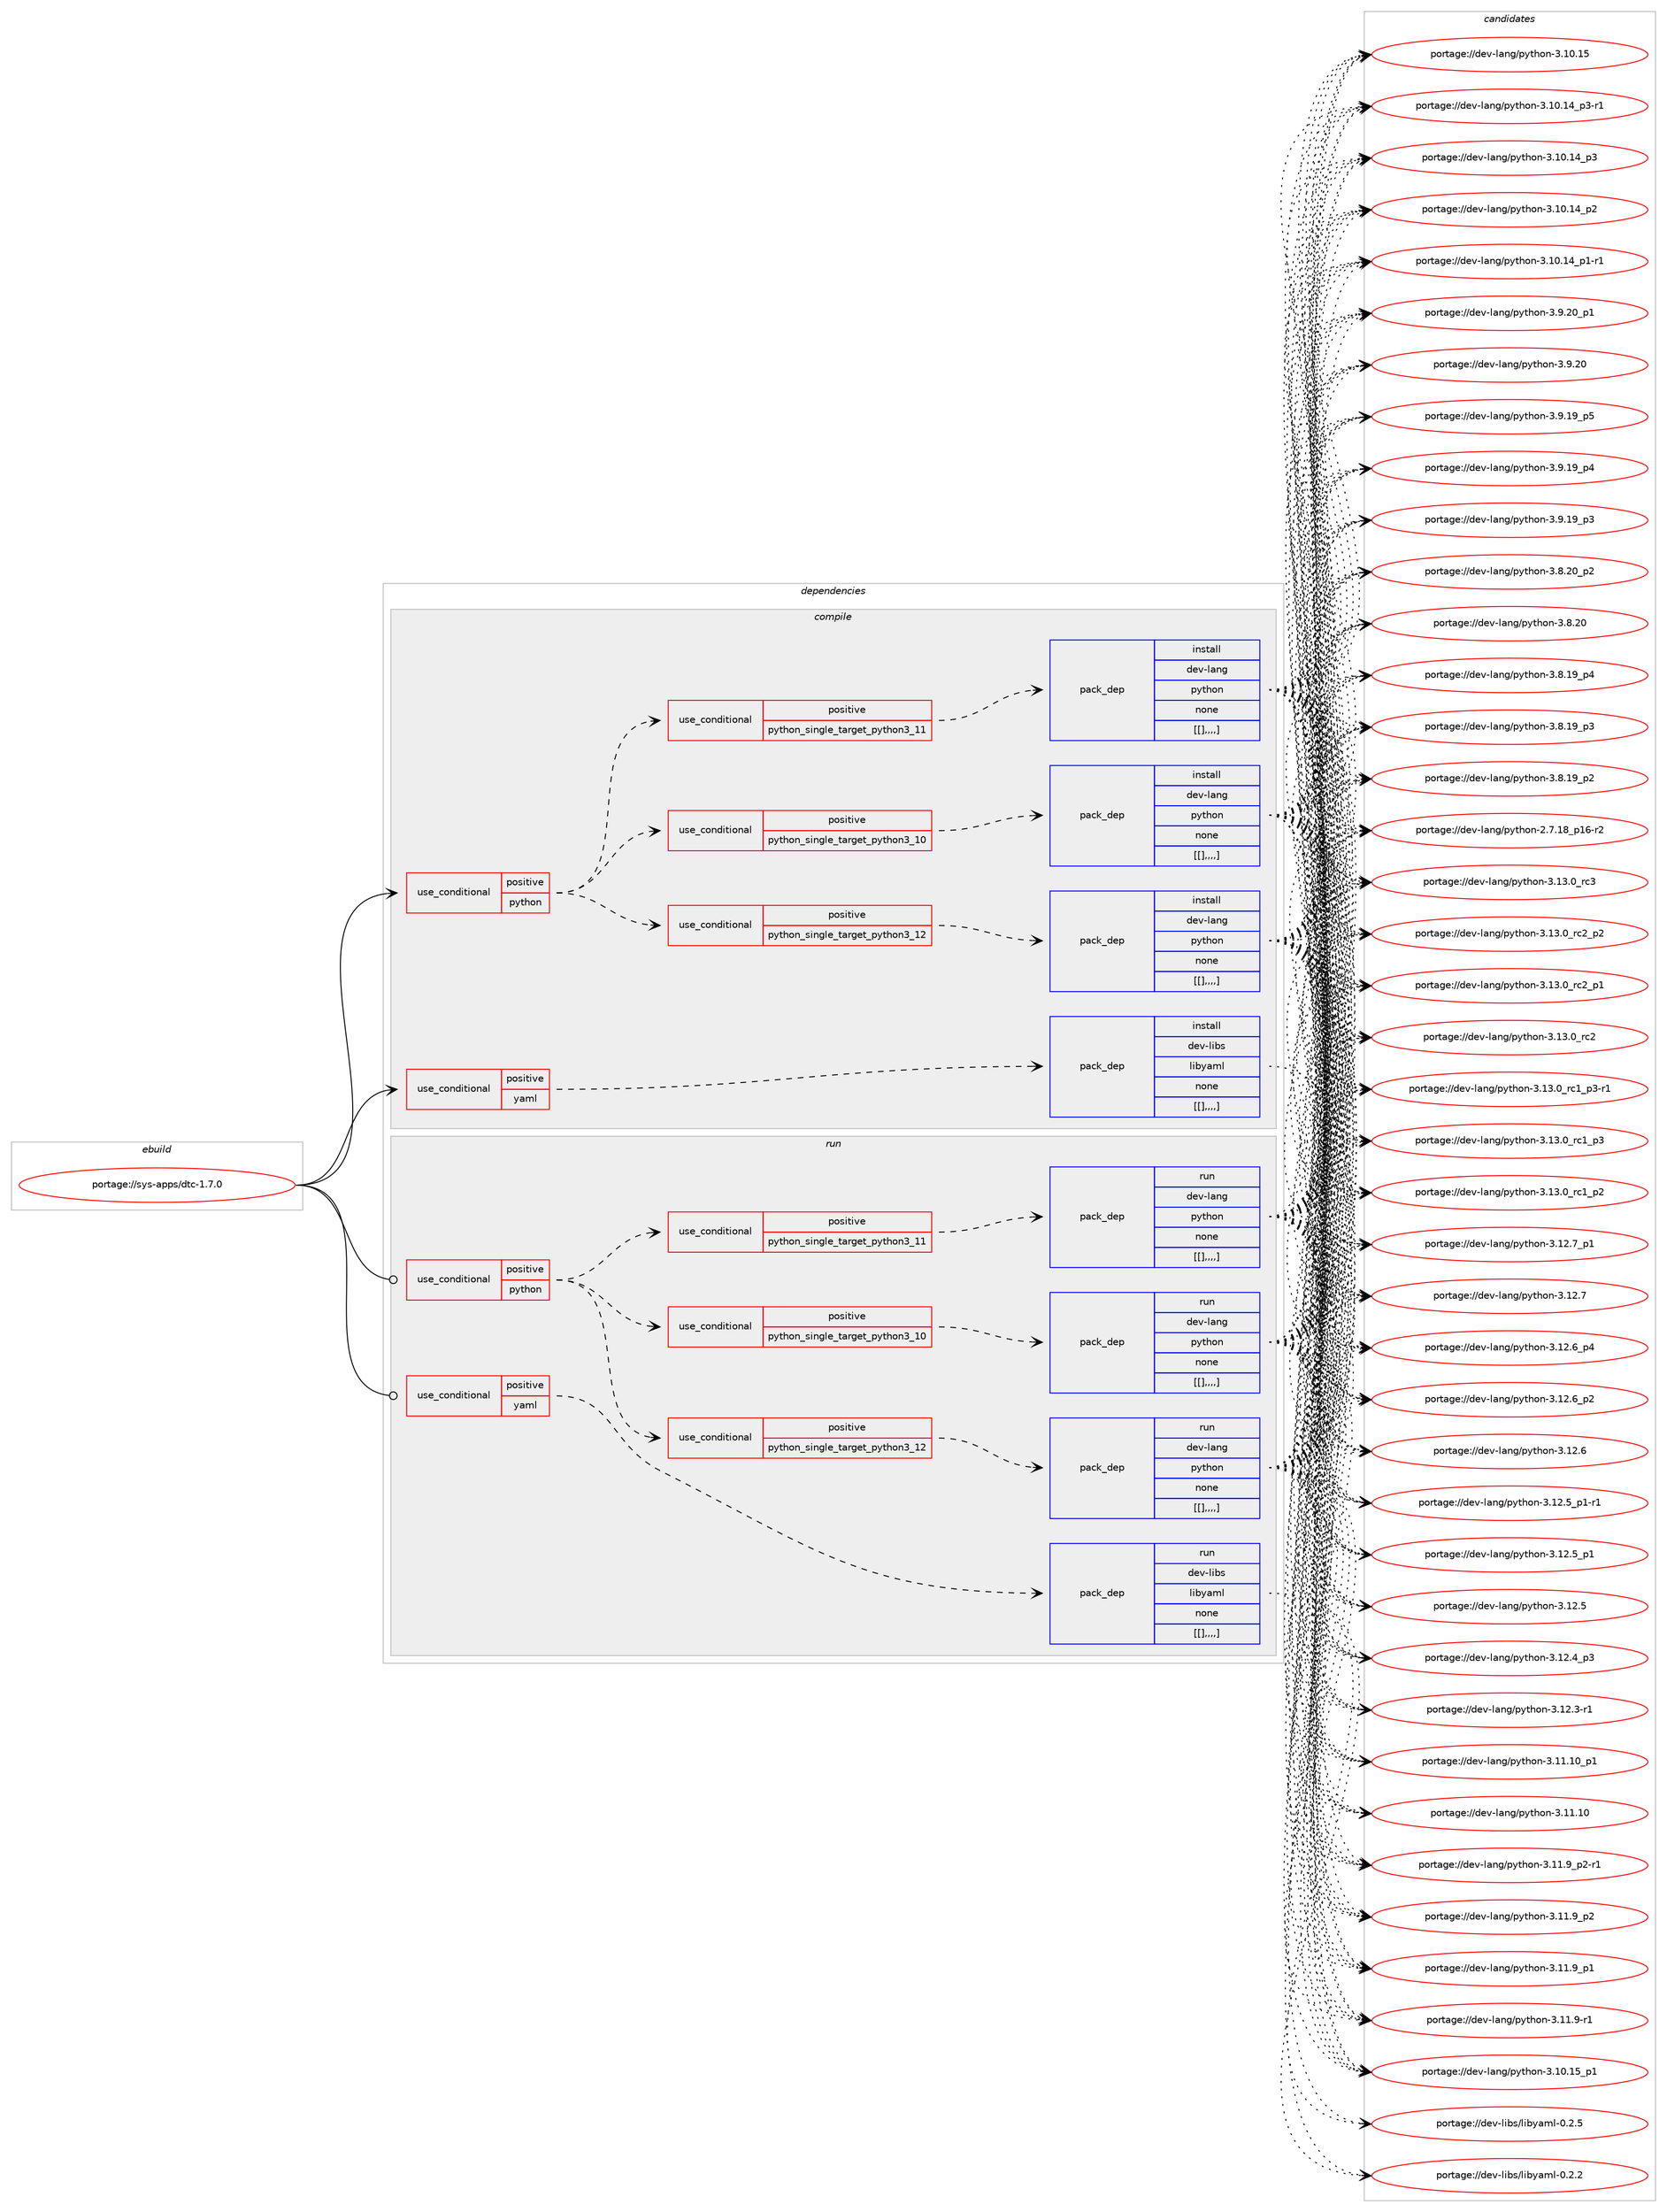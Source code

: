 digraph prolog {

# *************
# Graph options
# *************

newrank=true;
concentrate=true;
compound=true;
graph [rankdir=LR,fontname=Helvetica,fontsize=10,ranksep=1.5];#, ranksep=2.5, nodesep=0.2];
edge  [arrowhead=vee];
node  [fontname=Helvetica,fontsize=10];

# **********
# The ebuild
# **********

subgraph cluster_leftcol {
color=gray;
label=<<i>ebuild</i>>;
id [label="portage://sys-apps/dtc-1.7.0", color=red, width=4, href="../sys-apps/dtc-1.7.0.svg"];
}

# ****************
# The dependencies
# ****************

subgraph cluster_midcol {
color=gray;
label=<<i>dependencies</i>>;
subgraph cluster_compile {
fillcolor="#eeeeee";
style=filled;
label=<<i>compile</i>>;
subgraph cond2234 {
dependency6496 [label=<<TABLE BORDER="0" CELLBORDER="1" CELLSPACING="0" CELLPADDING="4"><TR><TD ROWSPAN="3" CELLPADDING="10">use_conditional</TD></TR><TR><TD>positive</TD></TR><TR><TD>python</TD></TR></TABLE>>, shape=none, color=red];
subgraph cond2235 {
dependency6497 [label=<<TABLE BORDER="0" CELLBORDER="1" CELLSPACING="0" CELLPADDING="4"><TR><TD ROWSPAN="3" CELLPADDING="10">use_conditional</TD></TR><TR><TD>positive</TD></TR><TR><TD>python_single_target_python3_10</TD></TR></TABLE>>, shape=none, color=red];
subgraph pack4246 {
dependency6498 [label=<<TABLE BORDER="0" CELLBORDER="1" CELLSPACING="0" CELLPADDING="4" WIDTH="220"><TR><TD ROWSPAN="6" CELLPADDING="30">pack_dep</TD></TR><TR><TD WIDTH="110">install</TD></TR><TR><TD>dev-lang</TD></TR><TR><TD>python</TD></TR><TR><TD>none</TD></TR><TR><TD>[[],,,,]</TD></TR></TABLE>>, shape=none, color=blue];
}
dependency6497:e -> dependency6498:w [weight=20,style="dashed",arrowhead="vee"];
}
dependency6496:e -> dependency6497:w [weight=20,style="dashed",arrowhead="vee"];
subgraph cond2236 {
dependency6499 [label=<<TABLE BORDER="0" CELLBORDER="1" CELLSPACING="0" CELLPADDING="4"><TR><TD ROWSPAN="3" CELLPADDING="10">use_conditional</TD></TR><TR><TD>positive</TD></TR><TR><TD>python_single_target_python3_11</TD></TR></TABLE>>, shape=none, color=red];
subgraph pack4247 {
dependency6500 [label=<<TABLE BORDER="0" CELLBORDER="1" CELLSPACING="0" CELLPADDING="4" WIDTH="220"><TR><TD ROWSPAN="6" CELLPADDING="30">pack_dep</TD></TR><TR><TD WIDTH="110">install</TD></TR><TR><TD>dev-lang</TD></TR><TR><TD>python</TD></TR><TR><TD>none</TD></TR><TR><TD>[[],,,,]</TD></TR></TABLE>>, shape=none, color=blue];
}
dependency6499:e -> dependency6500:w [weight=20,style="dashed",arrowhead="vee"];
}
dependency6496:e -> dependency6499:w [weight=20,style="dashed",arrowhead="vee"];
subgraph cond2237 {
dependency6501 [label=<<TABLE BORDER="0" CELLBORDER="1" CELLSPACING="0" CELLPADDING="4"><TR><TD ROWSPAN="3" CELLPADDING="10">use_conditional</TD></TR><TR><TD>positive</TD></TR><TR><TD>python_single_target_python3_12</TD></TR></TABLE>>, shape=none, color=red];
subgraph pack4248 {
dependency6502 [label=<<TABLE BORDER="0" CELLBORDER="1" CELLSPACING="0" CELLPADDING="4" WIDTH="220"><TR><TD ROWSPAN="6" CELLPADDING="30">pack_dep</TD></TR><TR><TD WIDTH="110">install</TD></TR><TR><TD>dev-lang</TD></TR><TR><TD>python</TD></TR><TR><TD>none</TD></TR><TR><TD>[[],,,,]</TD></TR></TABLE>>, shape=none, color=blue];
}
dependency6501:e -> dependency6502:w [weight=20,style="dashed",arrowhead="vee"];
}
dependency6496:e -> dependency6501:w [weight=20,style="dashed",arrowhead="vee"];
}
id:e -> dependency6496:w [weight=20,style="solid",arrowhead="vee"];
subgraph cond2238 {
dependency6503 [label=<<TABLE BORDER="0" CELLBORDER="1" CELLSPACING="0" CELLPADDING="4"><TR><TD ROWSPAN="3" CELLPADDING="10">use_conditional</TD></TR><TR><TD>positive</TD></TR><TR><TD>yaml</TD></TR></TABLE>>, shape=none, color=red];
subgraph pack4249 {
dependency6504 [label=<<TABLE BORDER="0" CELLBORDER="1" CELLSPACING="0" CELLPADDING="4" WIDTH="220"><TR><TD ROWSPAN="6" CELLPADDING="30">pack_dep</TD></TR><TR><TD WIDTH="110">install</TD></TR><TR><TD>dev-libs</TD></TR><TR><TD>libyaml</TD></TR><TR><TD>none</TD></TR><TR><TD>[[],,,,]</TD></TR></TABLE>>, shape=none, color=blue];
}
dependency6503:e -> dependency6504:w [weight=20,style="dashed",arrowhead="vee"];
}
id:e -> dependency6503:w [weight=20,style="solid",arrowhead="vee"];
}
subgraph cluster_compileandrun {
fillcolor="#eeeeee";
style=filled;
label=<<i>compile and run</i>>;
}
subgraph cluster_run {
fillcolor="#eeeeee";
style=filled;
label=<<i>run</i>>;
subgraph cond2239 {
dependency6505 [label=<<TABLE BORDER="0" CELLBORDER="1" CELLSPACING="0" CELLPADDING="4"><TR><TD ROWSPAN="3" CELLPADDING="10">use_conditional</TD></TR><TR><TD>positive</TD></TR><TR><TD>python</TD></TR></TABLE>>, shape=none, color=red];
subgraph cond2240 {
dependency6506 [label=<<TABLE BORDER="0" CELLBORDER="1" CELLSPACING="0" CELLPADDING="4"><TR><TD ROWSPAN="3" CELLPADDING="10">use_conditional</TD></TR><TR><TD>positive</TD></TR><TR><TD>python_single_target_python3_10</TD></TR></TABLE>>, shape=none, color=red];
subgraph pack4250 {
dependency6507 [label=<<TABLE BORDER="0" CELLBORDER="1" CELLSPACING="0" CELLPADDING="4" WIDTH="220"><TR><TD ROWSPAN="6" CELLPADDING="30">pack_dep</TD></TR><TR><TD WIDTH="110">run</TD></TR><TR><TD>dev-lang</TD></TR><TR><TD>python</TD></TR><TR><TD>none</TD></TR><TR><TD>[[],,,,]</TD></TR></TABLE>>, shape=none, color=blue];
}
dependency6506:e -> dependency6507:w [weight=20,style="dashed",arrowhead="vee"];
}
dependency6505:e -> dependency6506:w [weight=20,style="dashed",arrowhead="vee"];
subgraph cond2241 {
dependency6508 [label=<<TABLE BORDER="0" CELLBORDER="1" CELLSPACING="0" CELLPADDING="4"><TR><TD ROWSPAN="3" CELLPADDING="10">use_conditional</TD></TR><TR><TD>positive</TD></TR><TR><TD>python_single_target_python3_11</TD></TR></TABLE>>, shape=none, color=red];
subgraph pack4251 {
dependency6509 [label=<<TABLE BORDER="0" CELLBORDER="1" CELLSPACING="0" CELLPADDING="4" WIDTH="220"><TR><TD ROWSPAN="6" CELLPADDING="30">pack_dep</TD></TR><TR><TD WIDTH="110">run</TD></TR><TR><TD>dev-lang</TD></TR><TR><TD>python</TD></TR><TR><TD>none</TD></TR><TR><TD>[[],,,,]</TD></TR></TABLE>>, shape=none, color=blue];
}
dependency6508:e -> dependency6509:w [weight=20,style="dashed",arrowhead="vee"];
}
dependency6505:e -> dependency6508:w [weight=20,style="dashed",arrowhead="vee"];
subgraph cond2242 {
dependency6510 [label=<<TABLE BORDER="0" CELLBORDER="1" CELLSPACING="0" CELLPADDING="4"><TR><TD ROWSPAN="3" CELLPADDING="10">use_conditional</TD></TR><TR><TD>positive</TD></TR><TR><TD>python_single_target_python3_12</TD></TR></TABLE>>, shape=none, color=red];
subgraph pack4252 {
dependency6511 [label=<<TABLE BORDER="0" CELLBORDER="1" CELLSPACING="0" CELLPADDING="4" WIDTH="220"><TR><TD ROWSPAN="6" CELLPADDING="30">pack_dep</TD></TR><TR><TD WIDTH="110">run</TD></TR><TR><TD>dev-lang</TD></TR><TR><TD>python</TD></TR><TR><TD>none</TD></TR><TR><TD>[[],,,,]</TD></TR></TABLE>>, shape=none, color=blue];
}
dependency6510:e -> dependency6511:w [weight=20,style="dashed",arrowhead="vee"];
}
dependency6505:e -> dependency6510:w [weight=20,style="dashed",arrowhead="vee"];
}
id:e -> dependency6505:w [weight=20,style="solid",arrowhead="odot"];
subgraph cond2243 {
dependency6512 [label=<<TABLE BORDER="0" CELLBORDER="1" CELLSPACING="0" CELLPADDING="4"><TR><TD ROWSPAN="3" CELLPADDING="10">use_conditional</TD></TR><TR><TD>positive</TD></TR><TR><TD>yaml</TD></TR></TABLE>>, shape=none, color=red];
subgraph pack4253 {
dependency6513 [label=<<TABLE BORDER="0" CELLBORDER="1" CELLSPACING="0" CELLPADDING="4" WIDTH="220"><TR><TD ROWSPAN="6" CELLPADDING="30">pack_dep</TD></TR><TR><TD WIDTH="110">run</TD></TR><TR><TD>dev-libs</TD></TR><TR><TD>libyaml</TD></TR><TR><TD>none</TD></TR><TR><TD>[[],,,,]</TD></TR></TABLE>>, shape=none, color=blue];
}
dependency6512:e -> dependency6513:w [weight=20,style="dashed",arrowhead="vee"];
}
id:e -> dependency6512:w [weight=20,style="solid",arrowhead="odot"];
}
}

# **************
# The candidates
# **************

subgraph cluster_choices {
rank=same;
color=gray;
label=<<i>candidates</i>>;

subgraph choice4246 {
color=black;
nodesep=1;
choice10010111845108971101034711212111610411111045514649514648951149951 [label="portage://dev-lang/python-3.13.0_rc3", color=red, width=4,href="../dev-lang/python-3.13.0_rc3.svg"];
choice100101118451089711010347112121116104111110455146495146489511499509511250 [label="portage://dev-lang/python-3.13.0_rc2_p2", color=red, width=4,href="../dev-lang/python-3.13.0_rc2_p2.svg"];
choice100101118451089711010347112121116104111110455146495146489511499509511249 [label="portage://dev-lang/python-3.13.0_rc2_p1", color=red, width=4,href="../dev-lang/python-3.13.0_rc2_p1.svg"];
choice10010111845108971101034711212111610411111045514649514648951149950 [label="portage://dev-lang/python-3.13.0_rc2", color=red, width=4,href="../dev-lang/python-3.13.0_rc2.svg"];
choice1001011184510897110103471121211161041111104551464951464895114994995112514511449 [label="portage://dev-lang/python-3.13.0_rc1_p3-r1", color=red, width=4,href="../dev-lang/python-3.13.0_rc1_p3-r1.svg"];
choice100101118451089711010347112121116104111110455146495146489511499499511251 [label="portage://dev-lang/python-3.13.0_rc1_p3", color=red, width=4,href="../dev-lang/python-3.13.0_rc1_p3.svg"];
choice100101118451089711010347112121116104111110455146495146489511499499511250 [label="portage://dev-lang/python-3.13.0_rc1_p2", color=red, width=4,href="../dev-lang/python-3.13.0_rc1_p2.svg"];
choice100101118451089711010347112121116104111110455146495046559511249 [label="portage://dev-lang/python-3.12.7_p1", color=red, width=4,href="../dev-lang/python-3.12.7_p1.svg"];
choice10010111845108971101034711212111610411111045514649504655 [label="portage://dev-lang/python-3.12.7", color=red, width=4,href="../dev-lang/python-3.12.7.svg"];
choice100101118451089711010347112121116104111110455146495046549511252 [label="portage://dev-lang/python-3.12.6_p4", color=red, width=4,href="../dev-lang/python-3.12.6_p4.svg"];
choice100101118451089711010347112121116104111110455146495046549511250 [label="portage://dev-lang/python-3.12.6_p2", color=red, width=4,href="../dev-lang/python-3.12.6_p2.svg"];
choice10010111845108971101034711212111610411111045514649504654 [label="portage://dev-lang/python-3.12.6", color=red, width=4,href="../dev-lang/python-3.12.6.svg"];
choice1001011184510897110103471121211161041111104551464950465395112494511449 [label="portage://dev-lang/python-3.12.5_p1-r1", color=red, width=4,href="../dev-lang/python-3.12.5_p1-r1.svg"];
choice100101118451089711010347112121116104111110455146495046539511249 [label="portage://dev-lang/python-3.12.5_p1", color=red, width=4,href="../dev-lang/python-3.12.5_p1.svg"];
choice10010111845108971101034711212111610411111045514649504653 [label="portage://dev-lang/python-3.12.5", color=red, width=4,href="../dev-lang/python-3.12.5.svg"];
choice100101118451089711010347112121116104111110455146495046529511251 [label="portage://dev-lang/python-3.12.4_p3", color=red, width=4,href="../dev-lang/python-3.12.4_p3.svg"];
choice100101118451089711010347112121116104111110455146495046514511449 [label="portage://dev-lang/python-3.12.3-r1", color=red, width=4,href="../dev-lang/python-3.12.3-r1.svg"];
choice10010111845108971101034711212111610411111045514649494649489511249 [label="portage://dev-lang/python-3.11.10_p1", color=red, width=4,href="../dev-lang/python-3.11.10_p1.svg"];
choice1001011184510897110103471121211161041111104551464949464948 [label="portage://dev-lang/python-3.11.10", color=red, width=4,href="../dev-lang/python-3.11.10.svg"];
choice1001011184510897110103471121211161041111104551464949465795112504511449 [label="portage://dev-lang/python-3.11.9_p2-r1", color=red, width=4,href="../dev-lang/python-3.11.9_p2-r1.svg"];
choice100101118451089711010347112121116104111110455146494946579511250 [label="portage://dev-lang/python-3.11.9_p2", color=red, width=4,href="../dev-lang/python-3.11.9_p2.svg"];
choice100101118451089711010347112121116104111110455146494946579511249 [label="portage://dev-lang/python-3.11.9_p1", color=red, width=4,href="../dev-lang/python-3.11.9_p1.svg"];
choice100101118451089711010347112121116104111110455146494946574511449 [label="portage://dev-lang/python-3.11.9-r1", color=red, width=4,href="../dev-lang/python-3.11.9-r1.svg"];
choice10010111845108971101034711212111610411111045514649484649539511249 [label="portage://dev-lang/python-3.10.15_p1", color=red, width=4,href="../dev-lang/python-3.10.15_p1.svg"];
choice1001011184510897110103471121211161041111104551464948464953 [label="portage://dev-lang/python-3.10.15", color=red, width=4,href="../dev-lang/python-3.10.15.svg"];
choice100101118451089711010347112121116104111110455146494846495295112514511449 [label="portage://dev-lang/python-3.10.14_p3-r1", color=red, width=4,href="../dev-lang/python-3.10.14_p3-r1.svg"];
choice10010111845108971101034711212111610411111045514649484649529511251 [label="portage://dev-lang/python-3.10.14_p3", color=red, width=4,href="../dev-lang/python-3.10.14_p3.svg"];
choice10010111845108971101034711212111610411111045514649484649529511250 [label="portage://dev-lang/python-3.10.14_p2", color=red, width=4,href="../dev-lang/python-3.10.14_p2.svg"];
choice100101118451089711010347112121116104111110455146494846495295112494511449 [label="portage://dev-lang/python-3.10.14_p1-r1", color=red, width=4,href="../dev-lang/python-3.10.14_p1-r1.svg"];
choice100101118451089711010347112121116104111110455146574650489511249 [label="portage://dev-lang/python-3.9.20_p1", color=red, width=4,href="../dev-lang/python-3.9.20_p1.svg"];
choice10010111845108971101034711212111610411111045514657465048 [label="portage://dev-lang/python-3.9.20", color=red, width=4,href="../dev-lang/python-3.9.20.svg"];
choice100101118451089711010347112121116104111110455146574649579511253 [label="portage://dev-lang/python-3.9.19_p5", color=red, width=4,href="../dev-lang/python-3.9.19_p5.svg"];
choice100101118451089711010347112121116104111110455146574649579511252 [label="portage://dev-lang/python-3.9.19_p4", color=red, width=4,href="../dev-lang/python-3.9.19_p4.svg"];
choice100101118451089711010347112121116104111110455146574649579511251 [label="portage://dev-lang/python-3.9.19_p3", color=red, width=4,href="../dev-lang/python-3.9.19_p3.svg"];
choice100101118451089711010347112121116104111110455146564650489511250 [label="portage://dev-lang/python-3.8.20_p2", color=red, width=4,href="../dev-lang/python-3.8.20_p2.svg"];
choice10010111845108971101034711212111610411111045514656465048 [label="portage://dev-lang/python-3.8.20", color=red, width=4,href="../dev-lang/python-3.8.20.svg"];
choice100101118451089711010347112121116104111110455146564649579511252 [label="portage://dev-lang/python-3.8.19_p4", color=red, width=4,href="../dev-lang/python-3.8.19_p4.svg"];
choice100101118451089711010347112121116104111110455146564649579511251 [label="portage://dev-lang/python-3.8.19_p3", color=red, width=4,href="../dev-lang/python-3.8.19_p3.svg"];
choice100101118451089711010347112121116104111110455146564649579511250 [label="portage://dev-lang/python-3.8.19_p2", color=red, width=4,href="../dev-lang/python-3.8.19_p2.svg"];
choice100101118451089711010347112121116104111110455046554649569511249544511450 [label="portage://dev-lang/python-2.7.18_p16-r2", color=red, width=4,href="../dev-lang/python-2.7.18_p16-r2.svg"];
dependency6498:e -> choice10010111845108971101034711212111610411111045514649514648951149951:w [style=dotted,weight="100"];
dependency6498:e -> choice100101118451089711010347112121116104111110455146495146489511499509511250:w [style=dotted,weight="100"];
dependency6498:e -> choice100101118451089711010347112121116104111110455146495146489511499509511249:w [style=dotted,weight="100"];
dependency6498:e -> choice10010111845108971101034711212111610411111045514649514648951149950:w [style=dotted,weight="100"];
dependency6498:e -> choice1001011184510897110103471121211161041111104551464951464895114994995112514511449:w [style=dotted,weight="100"];
dependency6498:e -> choice100101118451089711010347112121116104111110455146495146489511499499511251:w [style=dotted,weight="100"];
dependency6498:e -> choice100101118451089711010347112121116104111110455146495146489511499499511250:w [style=dotted,weight="100"];
dependency6498:e -> choice100101118451089711010347112121116104111110455146495046559511249:w [style=dotted,weight="100"];
dependency6498:e -> choice10010111845108971101034711212111610411111045514649504655:w [style=dotted,weight="100"];
dependency6498:e -> choice100101118451089711010347112121116104111110455146495046549511252:w [style=dotted,weight="100"];
dependency6498:e -> choice100101118451089711010347112121116104111110455146495046549511250:w [style=dotted,weight="100"];
dependency6498:e -> choice10010111845108971101034711212111610411111045514649504654:w [style=dotted,weight="100"];
dependency6498:e -> choice1001011184510897110103471121211161041111104551464950465395112494511449:w [style=dotted,weight="100"];
dependency6498:e -> choice100101118451089711010347112121116104111110455146495046539511249:w [style=dotted,weight="100"];
dependency6498:e -> choice10010111845108971101034711212111610411111045514649504653:w [style=dotted,weight="100"];
dependency6498:e -> choice100101118451089711010347112121116104111110455146495046529511251:w [style=dotted,weight="100"];
dependency6498:e -> choice100101118451089711010347112121116104111110455146495046514511449:w [style=dotted,weight="100"];
dependency6498:e -> choice10010111845108971101034711212111610411111045514649494649489511249:w [style=dotted,weight="100"];
dependency6498:e -> choice1001011184510897110103471121211161041111104551464949464948:w [style=dotted,weight="100"];
dependency6498:e -> choice1001011184510897110103471121211161041111104551464949465795112504511449:w [style=dotted,weight="100"];
dependency6498:e -> choice100101118451089711010347112121116104111110455146494946579511250:w [style=dotted,weight="100"];
dependency6498:e -> choice100101118451089711010347112121116104111110455146494946579511249:w [style=dotted,weight="100"];
dependency6498:e -> choice100101118451089711010347112121116104111110455146494946574511449:w [style=dotted,weight="100"];
dependency6498:e -> choice10010111845108971101034711212111610411111045514649484649539511249:w [style=dotted,weight="100"];
dependency6498:e -> choice1001011184510897110103471121211161041111104551464948464953:w [style=dotted,weight="100"];
dependency6498:e -> choice100101118451089711010347112121116104111110455146494846495295112514511449:w [style=dotted,weight="100"];
dependency6498:e -> choice10010111845108971101034711212111610411111045514649484649529511251:w [style=dotted,weight="100"];
dependency6498:e -> choice10010111845108971101034711212111610411111045514649484649529511250:w [style=dotted,weight="100"];
dependency6498:e -> choice100101118451089711010347112121116104111110455146494846495295112494511449:w [style=dotted,weight="100"];
dependency6498:e -> choice100101118451089711010347112121116104111110455146574650489511249:w [style=dotted,weight="100"];
dependency6498:e -> choice10010111845108971101034711212111610411111045514657465048:w [style=dotted,weight="100"];
dependency6498:e -> choice100101118451089711010347112121116104111110455146574649579511253:w [style=dotted,weight="100"];
dependency6498:e -> choice100101118451089711010347112121116104111110455146574649579511252:w [style=dotted,weight="100"];
dependency6498:e -> choice100101118451089711010347112121116104111110455146574649579511251:w [style=dotted,weight="100"];
dependency6498:e -> choice100101118451089711010347112121116104111110455146564650489511250:w [style=dotted,weight="100"];
dependency6498:e -> choice10010111845108971101034711212111610411111045514656465048:w [style=dotted,weight="100"];
dependency6498:e -> choice100101118451089711010347112121116104111110455146564649579511252:w [style=dotted,weight="100"];
dependency6498:e -> choice100101118451089711010347112121116104111110455146564649579511251:w [style=dotted,weight="100"];
dependency6498:e -> choice100101118451089711010347112121116104111110455146564649579511250:w [style=dotted,weight="100"];
dependency6498:e -> choice100101118451089711010347112121116104111110455046554649569511249544511450:w [style=dotted,weight="100"];
}
subgraph choice4247 {
color=black;
nodesep=1;
choice10010111845108971101034711212111610411111045514649514648951149951 [label="portage://dev-lang/python-3.13.0_rc3", color=red, width=4,href="../dev-lang/python-3.13.0_rc3.svg"];
choice100101118451089711010347112121116104111110455146495146489511499509511250 [label="portage://dev-lang/python-3.13.0_rc2_p2", color=red, width=4,href="../dev-lang/python-3.13.0_rc2_p2.svg"];
choice100101118451089711010347112121116104111110455146495146489511499509511249 [label="portage://dev-lang/python-3.13.0_rc2_p1", color=red, width=4,href="../dev-lang/python-3.13.0_rc2_p1.svg"];
choice10010111845108971101034711212111610411111045514649514648951149950 [label="portage://dev-lang/python-3.13.0_rc2", color=red, width=4,href="../dev-lang/python-3.13.0_rc2.svg"];
choice1001011184510897110103471121211161041111104551464951464895114994995112514511449 [label="portage://dev-lang/python-3.13.0_rc1_p3-r1", color=red, width=4,href="../dev-lang/python-3.13.0_rc1_p3-r1.svg"];
choice100101118451089711010347112121116104111110455146495146489511499499511251 [label="portage://dev-lang/python-3.13.0_rc1_p3", color=red, width=4,href="../dev-lang/python-3.13.0_rc1_p3.svg"];
choice100101118451089711010347112121116104111110455146495146489511499499511250 [label="portage://dev-lang/python-3.13.0_rc1_p2", color=red, width=4,href="../dev-lang/python-3.13.0_rc1_p2.svg"];
choice100101118451089711010347112121116104111110455146495046559511249 [label="portage://dev-lang/python-3.12.7_p1", color=red, width=4,href="../dev-lang/python-3.12.7_p1.svg"];
choice10010111845108971101034711212111610411111045514649504655 [label="portage://dev-lang/python-3.12.7", color=red, width=4,href="../dev-lang/python-3.12.7.svg"];
choice100101118451089711010347112121116104111110455146495046549511252 [label="portage://dev-lang/python-3.12.6_p4", color=red, width=4,href="../dev-lang/python-3.12.6_p4.svg"];
choice100101118451089711010347112121116104111110455146495046549511250 [label="portage://dev-lang/python-3.12.6_p2", color=red, width=4,href="../dev-lang/python-3.12.6_p2.svg"];
choice10010111845108971101034711212111610411111045514649504654 [label="portage://dev-lang/python-3.12.6", color=red, width=4,href="../dev-lang/python-3.12.6.svg"];
choice1001011184510897110103471121211161041111104551464950465395112494511449 [label="portage://dev-lang/python-3.12.5_p1-r1", color=red, width=4,href="../dev-lang/python-3.12.5_p1-r1.svg"];
choice100101118451089711010347112121116104111110455146495046539511249 [label="portage://dev-lang/python-3.12.5_p1", color=red, width=4,href="../dev-lang/python-3.12.5_p1.svg"];
choice10010111845108971101034711212111610411111045514649504653 [label="portage://dev-lang/python-3.12.5", color=red, width=4,href="../dev-lang/python-3.12.5.svg"];
choice100101118451089711010347112121116104111110455146495046529511251 [label="portage://dev-lang/python-3.12.4_p3", color=red, width=4,href="../dev-lang/python-3.12.4_p3.svg"];
choice100101118451089711010347112121116104111110455146495046514511449 [label="portage://dev-lang/python-3.12.3-r1", color=red, width=4,href="../dev-lang/python-3.12.3-r1.svg"];
choice10010111845108971101034711212111610411111045514649494649489511249 [label="portage://dev-lang/python-3.11.10_p1", color=red, width=4,href="../dev-lang/python-3.11.10_p1.svg"];
choice1001011184510897110103471121211161041111104551464949464948 [label="portage://dev-lang/python-3.11.10", color=red, width=4,href="../dev-lang/python-3.11.10.svg"];
choice1001011184510897110103471121211161041111104551464949465795112504511449 [label="portage://dev-lang/python-3.11.9_p2-r1", color=red, width=4,href="../dev-lang/python-3.11.9_p2-r1.svg"];
choice100101118451089711010347112121116104111110455146494946579511250 [label="portage://dev-lang/python-3.11.9_p2", color=red, width=4,href="../dev-lang/python-3.11.9_p2.svg"];
choice100101118451089711010347112121116104111110455146494946579511249 [label="portage://dev-lang/python-3.11.9_p1", color=red, width=4,href="../dev-lang/python-3.11.9_p1.svg"];
choice100101118451089711010347112121116104111110455146494946574511449 [label="portage://dev-lang/python-3.11.9-r1", color=red, width=4,href="../dev-lang/python-3.11.9-r1.svg"];
choice10010111845108971101034711212111610411111045514649484649539511249 [label="portage://dev-lang/python-3.10.15_p1", color=red, width=4,href="../dev-lang/python-3.10.15_p1.svg"];
choice1001011184510897110103471121211161041111104551464948464953 [label="portage://dev-lang/python-3.10.15", color=red, width=4,href="../dev-lang/python-3.10.15.svg"];
choice100101118451089711010347112121116104111110455146494846495295112514511449 [label="portage://dev-lang/python-3.10.14_p3-r1", color=red, width=4,href="../dev-lang/python-3.10.14_p3-r1.svg"];
choice10010111845108971101034711212111610411111045514649484649529511251 [label="portage://dev-lang/python-3.10.14_p3", color=red, width=4,href="../dev-lang/python-3.10.14_p3.svg"];
choice10010111845108971101034711212111610411111045514649484649529511250 [label="portage://dev-lang/python-3.10.14_p2", color=red, width=4,href="../dev-lang/python-3.10.14_p2.svg"];
choice100101118451089711010347112121116104111110455146494846495295112494511449 [label="portage://dev-lang/python-3.10.14_p1-r1", color=red, width=4,href="../dev-lang/python-3.10.14_p1-r1.svg"];
choice100101118451089711010347112121116104111110455146574650489511249 [label="portage://dev-lang/python-3.9.20_p1", color=red, width=4,href="../dev-lang/python-3.9.20_p1.svg"];
choice10010111845108971101034711212111610411111045514657465048 [label="portage://dev-lang/python-3.9.20", color=red, width=4,href="../dev-lang/python-3.9.20.svg"];
choice100101118451089711010347112121116104111110455146574649579511253 [label="portage://dev-lang/python-3.9.19_p5", color=red, width=4,href="../dev-lang/python-3.9.19_p5.svg"];
choice100101118451089711010347112121116104111110455146574649579511252 [label="portage://dev-lang/python-3.9.19_p4", color=red, width=4,href="../dev-lang/python-3.9.19_p4.svg"];
choice100101118451089711010347112121116104111110455146574649579511251 [label="portage://dev-lang/python-3.9.19_p3", color=red, width=4,href="../dev-lang/python-3.9.19_p3.svg"];
choice100101118451089711010347112121116104111110455146564650489511250 [label="portage://dev-lang/python-3.8.20_p2", color=red, width=4,href="../dev-lang/python-3.8.20_p2.svg"];
choice10010111845108971101034711212111610411111045514656465048 [label="portage://dev-lang/python-3.8.20", color=red, width=4,href="../dev-lang/python-3.8.20.svg"];
choice100101118451089711010347112121116104111110455146564649579511252 [label="portage://dev-lang/python-3.8.19_p4", color=red, width=4,href="../dev-lang/python-3.8.19_p4.svg"];
choice100101118451089711010347112121116104111110455146564649579511251 [label="portage://dev-lang/python-3.8.19_p3", color=red, width=4,href="../dev-lang/python-3.8.19_p3.svg"];
choice100101118451089711010347112121116104111110455146564649579511250 [label="portage://dev-lang/python-3.8.19_p2", color=red, width=4,href="../dev-lang/python-3.8.19_p2.svg"];
choice100101118451089711010347112121116104111110455046554649569511249544511450 [label="portage://dev-lang/python-2.7.18_p16-r2", color=red, width=4,href="../dev-lang/python-2.7.18_p16-r2.svg"];
dependency6500:e -> choice10010111845108971101034711212111610411111045514649514648951149951:w [style=dotted,weight="100"];
dependency6500:e -> choice100101118451089711010347112121116104111110455146495146489511499509511250:w [style=dotted,weight="100"];
dependency6500:e -> choice100101118451089711010347112121116104111110455146495146489511499509511249:w [style=dotted,weight="100"];
dependency6500:e -> choice10010111845108971101034711212111610411111045514649514648951149950:w [style=dotted,weight="100"];
dependency6500:e -> choice1001011184510897110103471121211161041111104551464951464895114994995112514511449:w [style=dotted,weight="100"];
dependency6500:e -> choice100101118451089711010347112121116104111110455146495146489511499499511251:w [style=dotted,weight="100"];
dependency6500:e -> choice100101118451089711010347112121116104111110455146495146489511499499511250:w [style=dotted,weight="100"];
dependency6500:e -> choice100101118451089711010347112121116104111110455146495046559511249:w [style=dotted,weight="100"];
dependency6500:e -> choice10010111845108971101034711212111610411111045514649504655:w [style=dotted,weight="100"];
dependency6500:e -> choice100101118451089711010347112121116104111110455146495046549511252:w [style=dotted,weight="100"];
dependency6500:e -> choice100101118451089711010347112121116104111110455146495046549511250:w [style=dotted,weight="100"];
dependency6500:e -> choice10010111845108971101034711212111610411111045514649504654:w [style=dotted,weight="100"];
dependency6500:e -> choice1001011184510897110103471121211161041111104551464950465395112494511449:w [style=dotted,weight="100"];
dependency6500:e -> choice100101118451089711010347112121116104111110455146495046539511249:w [style=dotted,weight="100"];
dependency6500:e -> choice10010111845108971101034711212111610411111045514649504653:w [style=dotted,weight="100"];
dependency6500:e -> choice100101118451089711010347112121116104111110455146495046529511251:w [style=dotted,weight="100"];
dependency6500:e -> choice100101118451089711010347112121116104111110455146495046514511449:w [style=dotted,weight="100"];
dependency6500:e -> choice10010111845108971101034711212111610411111045514649494649489511249:w [style=dotted,weight="100"];
dependency6500:e -> choice1001011184510897110103471121211161041111104551464949464948:w [style=dotted,weight="100"];
dependency6500:e -> choice1001011184510897110103471121211161041111104551464949465795112504511449:w [style=dotted,weight="100"];
dependency6500:e -> choice100101118451089711010347112121116104111110455146494946579511250:w [style=dotted,weight="100"];
dependency6500:e -> choice100101118451089711010347112121116104111110455146494946579511249:w [style=dotted,weight="100"];
dependency6500:e -> choice100101118451089711010347112121116104111110455146494946574511449:w [style=dotted,weight="100"];
dependency6500:e -> choice10010111845108971101034711212111610411111045514649484649539511249:w [style=dotted,weight="100"];
dependency6500:e -> choice1001011184510897110103471121211161041111104551464948464953:w [style=dotted,weight="100"];
dependency6500:e -> choice100101118451089711010347112121116104111110455146494846495295112514511449:w [style=dotted,weight="100"];
dependency6500:e -> choice10010111845108971101034711212111610411111045514649484649529511251:w [style=dotted,weight="100"];
dependency6500:e -> choice10010111845108971101034711212111610411111045514649484649529511250:w [style=dotted,weight="100"];
dependency6500:e -> choice100101118451089711010347112121116104111110455146494846495295112494511449:w [style=dotted,weight="100"];
dependency6500:e -> choice100101118451089711010347112121116104111110455146574650489511249:w [style=dotted,weight="100"];
dependency6500:e -> choice10010111845108971101034711212111610411111045514657465048:w [style=dotted,weight="100"];
dependency6500:e -> choice100101118451089711010347112121116104111110455146574649579511253:w [style=dotted,weight="100"];
dependency6500:e -> choice100101118451089711010347112121116104111110455146574649579511252:w [style=dotted,weight="100"];
dependency6500:e -> choice100101118451089711010347112121116104111110455146574649579511251:w [style=dotted,weight="100"];
dependency6500:e -> choice100101118451089711010347112121116104111110455146564650489511250:w [style=dotted,weight="100"];
dependency6500:e -> choice10010111845108971101034711212111610411111045514656465048:w [style=dotted,weight="100"];
dependency6500:e -> choice100101118451089711010347112121116104111110455146564649579511252:w [style=dotted,weight="100"];
dependency6500:e -> choice100101118451089711010347112121116104111110455146564649579511251:w [style=dotted,weight="100"];
dependency6500:e -> choice100101118451089711010347112121116104111110455146564649579511250:w [style=dotted,weight="100"];
dependency6500:e -> choice100101118451089711010347112121116104111110455046554649569511249544511450:w [style=dotted,weight="100"];
}
subgraph choice4248 {
color=black;
nodesep=1;
choice10010111845108971101034711212111610411111045514649514648951149951 [label="portage://dev-lang/python-3.13.0_rc3", color=red, width=4,href="../dev-lang/python-3.13.0_rc3.svg"];
choice100101118451089711010347112121116104111110455146495146489511499509511250 [label="portage://dev-lang/python-3.13.0_rc2_p2", color=red, width=4,href="../dev-lang/python-3.13.0_rc2_p2.svg"];
choice100101118451089711010347112121116104111110455146495146489511499509511249 [label="portage://dev-lang/python-3.13.0_rc2_p1", color=red, width=4,href="../dev-lang/python-3.13.0_rc2_p1.svg"];
choice10010111845108971101034711212111610411111045514649514648951149950 [label="portage://dev-lang/python-3.13.0_rc2", color=red, width=4,href="../dev-lang/python-3.13.0_rc2.svg"];
choice1001011184510897110103471121211161041111104551464951464895114994995112514511449 [label="portage://dev-lang/python-3.13.0_rc1_p3-r1", color=red, width=4,href="../dev-lang/python-3.13.0_rc1_p3-r1.svg"];
choice100101118451089711010347112121116104111110455146495146489511499499511251 [label="portage://dev-lang/python-3.13.0_rc1_p3", color=red, width=4,href="../dev-lang/python-3.13.0_rc1_p3.svg"];
choice100101118451089711010347112121116104111110455146495146489511499499511250 [label="portage://dev-lang/python-3.13.0_rc1_p2", color=red, width=4,href="../dev-lang/python-3.13.0_rc1_p2.svg"];
choice100101118451089711010347112121116104111110455146495046559511249 [label="portage://dev-lang/python-3.12.7_p1", color=red, width=4,href="../dev-lang/python-3.12.7_p1.svg"];
choice10010111845108971101034711212111610411111045514649504655 [label="portage://dev-lang/python-3.12.7", color=red, width=4,href="../dev-lang/python-3.12.7.svg"];
choice100101118451089711010347112121116104111110455146495046549511252 [label="portage://dev-lang/python-3.12.6_p4", color=red, width=4,href="../dev-lang/python-3.12.6_p4.svg"];
choice100101118451089711010347112121116104111110455146495046549511250 [label="portage://dev-lang/python-3.12.6_p2", color=red, width=4,href="../dev-lang/python-3.12.6_p2.svg"];
choice10010111845108971101034711212111610411111045514649504654 [label="portage://dev-lang/python-3.12.6", color=red, width=4,href="../dev-lang/python-3.12.6.svg"];
choice1001011184510897110103471121211161041111104551464950465395112494511449 [label="portage://dev-lang/python-3.12.5_p1-r1", color=red, width=4,href="../dev-lang/python-3.12.5_p1-r1.svg"];
choice100101118451089711010347112121116104111110455146495046539511249 [label="portage://dev-lang/python-3.12.5_p1", color=red, width=4,href="../dev-lang/python-3.12.5_p1.svg"];
choice10010111845108971101034711212111610411111045514649504653 [label="portage://dev-lang/python-3.12.5", color=red, width=4,href="../dev-lang/python-3.12.5.svg"];
choice100101118451089711010347112121116104111110455146495046529511251 [label="portage://dev-lang/python-3.12.4_p3", color=red, width=4,href="../dev-lang/python-3.12.4_p3.svg"];
choice100101118451089711010347112121116104111110455146495046514511449 [label="portage://dev-lang/python-3.12.3-r1", color=red, width=4,href="../dev-lang/python-3.12.3-r1.svg"];
choice10010111845108971101034711212111610411111045514649494649489511249 [label="portage://dev-lang/python-3.11.10_p1", color=red, width=4,href="../dev-lang/python-3.11.10_p1.svg"];
choice1001011184510897110103471121211161041111104551464949464948 [label="portage://dev-lang/python-3.11.10", color=red, width=4,href="../dev-lang/python-3.11.10.svg"];
choice1001011184510897110103471121211161041111104551464949465795112504511449 [label="portage://dev-lang/python-3.11.9_p2-r1", color=red, width=4,href="../dev-lang/python-3.11.9_p2-r1.svg"];
choice100101118451089711010347112121116104111110455146494946579511250 [label="portage://dev-lang/python-3.11.9_p2", color=red, width=4,href="../dev-lang/python-3.11.9_p2.svg"];
choice100101118451089711010347112121116104111110455146494946579511249 [label="portage://dev-lang/python-3.11.9_p1", color=red, width=4,href="../dev-lang/python-3.11.9_p1.svg"];
choice100101118451089711010347112121116104111110455146494946574511449 [label="portage://dev-lang/python-3.11.9-r1", color=red, width=4,href="../dev-lang/python-3.11.9-r1.svg"];
choice10010111845108971101034711212111610411111045514649484649539511249 [label="portage://dev-lang/python-3.10.15_p1", color=red, width=4,href="../dev-lang/python-3.10.15_p1.svg"];
choice1001011184510897110103471121211161041111104551464948464953 [label="portage://dev-lang/python-3.10.15", color=red, width=4,href="../dev-lang/python-3.10.15.svg"];
choice100101118451089711010347112121116104111110455146494846495295112514511449 [label="portage://dev-lang/python-3.10.14_p3-r1", color=red, width=4,href="../dev-lang/python-3.10.14_p3-r1.svg"];
choice10010111845108971101034711212111610411111045514649484649529511251 [label="portage://dev-lang/python-3.10.14_p3", color=red, width=4,href="../dev-lang/python-3.10.14_p3.svg"];
choice10010111845108971101034711212111610411111045514649484649529511250 [label="portage://dev-lang/python-3.10.14_p2", color=red, width=4,href="../dev-lang/python-3.10.14_p2.svg"];
choice100101118451089711010347112121116104111110455146494846495295112494511449 [label="portage://dev-lang/python-3.10.14_p1-r1", color=red, width=4,href="../dev-lang/python-3.10.14_p1-r1.svg"];
choice100101118451089711010347112121116104111110455146574650489511249 [label="portage://dev-lang/python-3.9.20_p1", color=red, width=4,href="../dev-lang/python-3.9.20_p1.svg"];
choice10010111845108971101034711212111610411111045514657465048 [label="portage://dev-lang/python-3.9.20", color=red, width=4,href="../dev-lang/python-3.9.20.svg"];
choice100101118451089711010347112121116104111110455146574649579511253 [label="portage://dev-lang/python-3.9.19_p5", color=red, width=4,href="../dev-lang/python-3.9.19_p5.svg"];
choice100101118451089711010347112121116104111110455146574649579511252 [label="portage://dev-lang/python-3.9.19_p4", color=red, width=4,href="../dev-lang/python-3.9.19_p4.svg"];
choice100101118451089711010347112121116104111110455146574649579511251 [label="portage://dev-lang/python-3.9.19_p3", color=red, width=4,href="../dev-lang/python-3.9.19_p3.svg"];
choice100101118451089711010347112121116104111110455146564650489511250 [label="portage://dev-lang/python-3.8.20_p2", color=red, width=4,href="../dev-lang/python-3.8.20_p2.svg"];
choice10010111845108971101034711212111610411111045514656465048 [label="portage://dev-lang/python-3.8.20", color=red, width=4,href="../dev-lang/python-3.8.20.svg"];
choice100101118451089711010347112121116104111110455146564649579511252 [label="portage://dev-lang/python-3.8.19_p4", color=red, width=4,href="../dev-lang/python-3.8.19_p4.svg"];
choice100101118451089711010347112121116104111110455146564649579511251 [label="portage://dev-lang/python-3.8.19_p3", color=red, width=4,href="../dev-lang/python-3.8.19_p3.svg"];
choice100101118451089711010347112121116104111110455146564649579511250 [label="portage://dev-lang/python-3.8.19_p2", color=red, width=4,href="../dev-lang/python-3.8.19_p2.svg"];
choice100101118451089711010347112121116104111110455046554649569511249544511450 [label="portage://dev-lang/python-2.7.18_p16-r2", color=red, width=4,href="../dev-lang/python-2.7.18_p16-r2.svg"];
dependency6502:e -> choice10010111845108971101034711212111610411111045514649514648951149951:w [style=dotted,weight="100"];
dependency6502:e -> choice100101118451089711010347112121116104111110455146495146489511499509511250:w [style=dotted,weight="100"];
dependency6502:e -> choice100101118451089711010347112121116104111110455146495146489511499509511249:w [style=dotted,weight="100"];
dependency6502:e -> choice10010111845108971101034711212111610411111045514649514648951149950:w [style=dotted,weight="100"];
dependency6502:e -> choice1001011184510897110103471121211161041111104551464951464895114994995112514511449:w [style=dotted,weight="100"];
dependency6502:e -> choice100101118451089711010347112121116104111110455146495146489511499499511251:w [style=dotted,weight="100"];
dependency6502:e -> choice100101118451089711010347112121116104111110455146495146489511499499511250:w [style=dotted,weight="100"];
dependency6502:e -> choice100101118451089711010347112121116104111110455146495046559511249:w [style=dotted,weight="100"];
dependency6502:e -> choice10010111845108971101034711212111610411111045514649504655:w [style=dotted,weight="100"];
dependency6502:e -> choice100101118451089711010347112121116104111110455146495046549511252:w [style=dotted,weight="100"];
dependency6502:e -> choice100101118451089711010347112121116104111110455146495046549511250:w [style=dotted,weight="100"];
dependency6502:e -> choice10010111845108971101034711212111610411111045514649504654:w [style=dotted,weight="100"];
dependency6502:e -> choice1001011184510897110103471121211161041111104551464950465395112494511449:w [style=dotted,weight="100"];
dependency6502:e -> choice100101118451089711010347112121116104111110455146495046539511249:w [style=dotted,weight="100"];
dependency6502:e -> choice10010111845108971101034711212111610411111045514649504653:w [style=dotted,weight="100"];
dependency6502:e -> choice100101118451089711010347112121116104111110455146495046529511251:w [style=dotted,weight="100"];
dependency6502:e -> choice100101118451089711010347112121116104111110455146495046514511449:w [style=dotted,weight="100"];
dependency6502:e -> choice10010111845108971101034711212111610411111045514649494649489511249:w [style=dotted,weight="100"];
dependency6502:e -> choice1001011184510897110103471121211161041111104551464949464948:w [style=dotted,weight="100"];
dependency6502:e -> choice1001011184510897110103471121211161041111104551464949465795112504511449:w [style=dotted,weight="100"];
dependency6502:e -> choice100101118451089711010347112121116104111110455146494946579511250:w [style=dotted,weight="100"];
dependency6502:e -> choice100101118451089711010347112121116104111110455146494946579511249:w [style=dotted,weight="100"];
dependency6502:e -> choice100101118451089711010347112121116104111110455146494946574511449:w [style=dotted,weight="100"];
dependency6502:e -> choice10010111845108971101034711212111610411111045514649484649539511249:w [style=dotted,weight="100"];
dependency6502:e -> choice1001011184510897110103471121211161041111104551464948464953:w [style=dotted,weight="100"];
dependency6502:e -> choice100101118451089711010347112121116104111110455146494846495295112514511449:w [style=dotted,weight="100"];
dependency6502:e -> choice10010111845108971101034711212111610411111045514649484649529511251:w [style=dotted,weight="100"];
dependency6502:e -> choice10010111845108971101034711212111610411111045514649484649529511250:w [style=dotted,weight="100"];
dependency6502:e -> choice100101118451089711010347112121116104111110455146494846495295112494511449:w [style=dotted,weight="100"];
dependency6502:e -> choice100101118451089711010347112121116104111110455146574650489511249:w [style=dotted,weight="100"];
dependency6502:e -> choice10010111845108971101034711212111610411111045514657465048:w [style=dotted,weight="100"];
dependency6502:e -> choice100101118451089711010347112121116104111110455146574649579511253:w [style=dotted,weight="100"];
dependency6502:e -> choice100101118451089711010347112121116104111110455146574649579511252:w [style=dotted,weight="100"];
dependency6502:e -> choice100101118451089711010347112121116104111110455146574649579511251:w [style=dotted,weight="100"];
dependency6502:e -> choice100101118451089711010347112121116104111110455146564650489511250:w [style=dotted,weight="100"];
dependency6502:e -> choice10010111845108971101034711212111610411111045514656465048:w [style=dotted,weight="100"];
dependency6502:e -> choice100101118451089711010347112121116104111110455146564649579511252:w [style=dotted,weight="100"];
dependency6502:e -> choice100101118451089711010347112121116104111110455146564649579511251:w [style=dotted,weight="100"];
dependency6502:e -> choice100101118451089711010347112121116104111110455146564649579511250:w [style=dotted,weight="100"];
dependency6502:e -> choice100101118451089711010347112121116104111110455046554649569511249544511450:w [style=dotted,weight="100"];
}
subgraph choice4249 {
color=black;
nodesep=1;
choice1001011184510810598115471081059812197109108454846504653 [label="portage://dev-libs/libyaml-0.2.5", color=red, width=4,href="../dev-libs/libyaml-0.2.5.svg"];
choice1001011184510810598115471081059812197109108454846504650 [label="portage://dev-libs/libyaml-0.2.2", color=red, width=4,href="../dev-libs/libyaml-0.2.2.svg"];
dependency6504:e -> choice1001011184510810598115471081059812197109108454846504653:w [style=dotted,weight="100"];
dependency6504:e -> choice1001011184510810598115471081059812197109108454846504650:w [style=dotted,weight="100"];
}
subgraph choice4250 {
color=black;
nodesep=1;
choice10010111845108971101034711212111610411111045514649514648951149951 [label="portage://dev-lang/python-3.13.0_rc3", color=red, width=4,href="../dev-lang/python-3.13.0_rc3.svg"];
choice100101118451089711010347112121116104111110455146495146489511499509511250 [label="portage://dev-lang/python-3.13.0_rc2_p2", color=red, width=4,href="../dev-lang/python-3.13.0_rc2_p2.svg"];
choice100101118451089711010347112121116104111110455146495146489511499509511249 [label="portage://dev-lang/python-3.13.0_rc2_p1", color=red, width=4,href="../dev-lang/python-3.13.0_rc2_p1.svg"];
choice10010111845108971101034711212111610411111045514649514648951149950 [label="portage://dev-lang/python-3.13.0_rc2", color=red, width=4,href="../dev-lang/python-3.13.0_rc2.svg"];
choice1001011184510897110103471121211161041111104551464951464895114994995112514511449 [label="portage://dev-lang/python-3.13.0_rc1_p3-r1", color=red, width=4,href="../dev-lang/python-3.13.0_rc1_p3-r1.svg"];
choice100101118451089711010347112121116104111110455146495146489511499499511251 [label="portage://dev-lang/python-3.13.0_rc1_p3", color=red, width=4,href="../dev-lang/python-3.13.0_rc1_p3.svg"];
choice100101118451089711010347112121116104111110455146495146489511499499511250 [label="portage://dev-lang/python-3.13.0_rc1_p2", color=red, width=4,href="../dev-lang/python-3.13.0_rc1_p2.svg"];
choice100101118451089711010347112121116104111110455146495046559511249 [label="portage://dev-lang/python-3.12.7_p1", color=red, width=4,href="../dev-lang/python-3.12.7_p1.svg"];
choice10010111845108971101034711212111610411111045514649504655 [label="portage://dev-lang/python-3.12.7", color=red, width=4,href="../dev-lang/python-3.12.7.svg"];
choice100101118451089711010347112121116104111110455146495046549511252 [label="portage://dev-lang/python-3.12.6_p4", color=red, width=4,href="../dev-lang/python-3.12.6_p4.svg"];
choice100101118451089711010347112121116104111110455146495046549511250 [label="portage://dev-lang/python-3.12.6_p2", color=red, width=4,href="../dev-lang/python-3.12.6_p2.svg"];
choice10010111845108971101034711212111610411111045514649504654 [label="portage://dev-lang/python-3.12.6", color=red, width=4,href="../dev-lang/python-3.12.6.svg"];
choice1001011184510897110103471121211161041111104551464950465395112494511449 [label="portage://dev-lang/python-3.12.5_p1-r1", color=red, width=4,href="../dev-lang/python-3.12.5_p1-r1.svg"];
choice100101118451089711010347112121116104111110455146495046539511249 [label="portage://dev-lang/python-3.12.5_p1", color=red, width=4,href="../dev-lang/python-3.12.5_p1.svg"];
choice10010111845108971101034711212111610411111045514649504653 [label="portage://dev-lang/python-3.12.5", color=red, width=4,href="../dev-lang/python-3.12.5.svg"];
choice100101118451089711010347112121116104111110455146495046529511251 [label="portage://dev-lang/python-3.12.4_p3", color=red, width=4,href="../dev-lang/python-3.12.4_p3.svg"];
choice100101118451089711010347112121116104111110455146495046514511449 [label="portage://dev-lang/python-3.12.3-r1", color=red, width=4,href="../dev-lang/python-3.12.3-r1.svg"];
choice10010111845108971101034711212111610411111045514649494649489511249 [label="portage://dev-lang/python-3.11.10_p1", color=red, width=4,href="../dev-lang/python-3.11.10_p1.svg"];
choice1001011184510897110103471121211161041111104551464949464948 [label="portage://dev-lang/python-3.11.10", color=red, width=4,href="../dev-lang/python-3.11.10.svg"];
choice1001011184510897110103471121211161041111104551464949465795112504511449 [label="portage://dev-lang/python-3.11.9_p2-r1", color=red, width=4,href="../dev-lang/python-3.11.9_p2-r1.svg"];
choice100101118451089711010347112121116104111110455146494946579511250 [label="portage://dev-lang/python-3.11.9_p2", color=red, width=4,href="../dev-lang/python-3.11.9_p2.svg"];
choice100101118451089711010347112121116104111110455146494946579511249 [label="portage://dev-lang/python-3.11.9_p1", color=red, width=4,href="../dev-lang/python-3.11.9_p1.svg"];
choice100101118451089711010347112121116104111110455146494946574511449 [label="portage://dev-lang/python-3.11.9-r1", color=red, width=4,href="../dev-lang/python-3.11.9-r1.svg"];
choice10010111845108971101034711212111610411111045514649484649539511249 [label="portage://dev-lang/python-3.10.15_p1", color=red, width=4,href="../dev-lang/python-3.10.15_p1.svg"];
choice1001011184510897110103471121211161041111104551464948464953 [label="portage://dev-lang/python-3.10.15", color=red, width=4,href="../dev-lang/python-3.10.15.svg"];
choice100101118451089711010347112121116104111110455146494846495295112514511449 [label="portage://dev-lang/python-3.10.14_p3-r1", color=red, width=4,href="../dev-lang/python-3.10.14_p3-r1.svg"];
choice10010111845108971101034711212111610411111045514649484649529511251 [label="portage://dev-lang/python-3.10.14_p3", color=red, width=4,href="../dev-lang/python-3.10.14_p3.svg"];
choice10010111845108971101034711212111610411111045514649484649529511250 [label="portage://dev-lang/python-3.10.14_p2", color=red, width=4,href="../dev-lang/python-3.10.14_p2.svg"];
choice100101118451089711010347112121116104111110455146494846495295112494511449 [label="portage://dev-lang/python-3.10.14_p1-r1", color=red, width=4,href="../dev-lang/python-3.10.14_p1-r1.svg"];
choice100101118451089711010347112121116104111110455146574650489511249 [label="portage://dev-lang/python-3.9.20_p1", color=red, width=4,href="../dev-lang/python-3.9.20_p1.svg"];
choice10010111845108971101034711212111610411111045514657465048 [label="portage://dev-lang/python-3.9.20", color=red, width=4,href="../dev-lang/python-3.9.20.svg"];
choice100101118451089711010347112121116104111110455146574649579511253 [label="portage://dev-lang/python-3.9.19_p5", color=red, width=4,href="../dev-lang/python-3.9.19_p5.svg"];
choice100101118451089711010347112121116104111110455146574649579511252 [label="portage://dev-lang/python-3.9.19_p4", color=red, width=4,href="../dev-lang/python-3.9.19_p4.svg"];
choice100101118451089711010347112121116104111110455146574649579511251 [label="portage://dev-lang/python-3.9.19_p3", color=red, width=4,href="../dev-lang/python-3.9.19_p3.svg"];
choice100101118451089711010347112121116104111110455146564650489511250 [label="portage://dev-lang/python-3.8.20_p2", color=red, width=4,href="../dev-lang/python-3.8.20_p2.svg"];
choice10010111845108971101034711212111610411111045514656465048 [label="portage://dev-lang/python-3.8.20", color=red, width=4,href="../dev-lang/python-3.8.20.svg"];
choice100101118451089711010347112121116104111110455146564649579511252 [label="portage://dev-lang/python-3.8.19_p4", color=red, width=4,href="../dev-lang/python-3.8.19_p4.svg"];
choice100101118451089711010347112121116104111110455146564649579511251 [label="portage://dev-lang/python-3.8.19_p3", color=red, width=4,href="../dev-lang/python-3.8.19_p3.svg"];
choice100101118451089711010347112121116104111110455146564649579511250 [label="portage://dev-lang/python-3.8.19_p2", color=red, width=4,href="../dev-lang/python-3.8.19_p2.svg"];
choice100101118451089711010347112121116104111110455046554649569511249544511450 [label="portage://dev-lang/python-2.7.18_p16-r2", color=red, width=4,href="../dev-lang/python-2.7.18_p16-r2.svg"];
dependency6507:e -> choice10010111845108971101034711212111610411111045514649514648951149951:w [style=dotted,weight="100"];
dependency6507:e -> choice100101118451089711010347112121116104111110455146495146489511499509511250:w [style=dotted,weight="100"];
dependency6507:e -> choice100101118451089711010347112121116104111110455146495146489511499509511249:w [style=dotted,weight="100"];
dependency6507:e -> choice10010111845108971101034711212111610411111045514649514648951149950:w [style=dotted,weight="100"];
dependency6507:e -> choice1001011184510897110103471121211161041111104551464951464895114994995112514511449:w [style=dotted,weight="100"];
dependency6507:e -> choice100101118451089711010347112121116104111110455146495146489511499499511251:w [style=dotted,weight="100"];
dependency6507:e -> choice100101118451089711010347112121116104111110455146495146489511499499511250:w [style=dotted,weight="100"];
dependency6507:e -> choice100101118451089711010347112121116104111110455146495046559511249:w [style=dotted,weight="100"];
dependency6507:e -> choice10010111845108971101034711212111610411111045514649504655:w [style=dotted,weight="100"];
dependency6507:e -> choice100101118451089711010347112121116104111110455146495046549511252:w [style=dotted,weight="100"];
dependency6507:e -> choice100101118451089711010347112121116104111110455146495046549511250:w [style=dotted,weight="100"];
dependency6507:e -> choice10010111845108971101034711212111610411111045514649504654:w [style=dotted,weight="100"];
dependency6507:e -> choice1001011184510897110103471121211161041111104551464950465395112494511449:w [style=dotted,weight="100"];
dependency6507:e -> choice100101118451089711010347112121116104111110455146495046539511249:w [style=dotted,weight="100"];
dependency6507:e -> choice10010111845108971101034711212111610411111045514649504653:w [style=dotted,weight="100"];
dependency6507:e -> choice100101118451089711010347112121116104111110455146495046529511251:w [style=dotted,weight="100"];
dependency6507:e -> choice100101118451089711010347112121116104111110455146495046514511449:w [style=dotted,weight="100"];
dependency6507:e -> choice10010111845108971101034711212111610411111045514649494649489511249:w [style=dotted,weight="100"];
dependency6507:e -> choice1001011184510897110103471121211161041111104551464949464948:w [style=dotted,weight="100"];
dependency6507:e -> choice1001011184510897110103471121211161041111104551464949465795112504511449:w [style=dotted,weight="100"];
dependency6507:e -> choice100101118451089711010347112121116104111110455146494946579511250:w [style=dotted,weight="100"];
dependency6507:e -> choice100101118451089711010347112121116104111110455146494946579511249:w [style=dotted,weight="100"];
dependency6507:e -> choice100101118451089711010347112121116104111110455146494946574511449:w [style=dotted,weight="100"];
dependency6507:e -> choice10010111845108971101034711212111610411111045514649484649539511249:w [style=dotted,weight="100"];
dependency6507:e -> choice1001011184510897110103471121211161041111104551464948464953:w [style=dotted,weight="100"];
dependency6507:e -> choice100101118451089711010347112121116104111110455146494846495295112514511449:w [style=dotted,weight="100"];
dependency6507:e -> choice10010111845108971101034711212111610411111045514649484649529511251:w [style=dotted,weight="100"];
dependency6507:e -> choice10010111845108971101034711212111610411111045514649484649529511250:w [style=dotted,weight="100"];
dependency6507:e -> choice100101118451089711010347112121116104111110455146494846495295112494511449:w [style=dotted,weight="100"];
dependency6507:e -> choice100101118451089711010347112121116104111110455146574650489511249:w [style=dotted,weight="100"];
dependency6507:e -> choice10010111845108971101034711212111610411111045514657465048:w [style=dotted,weight="100"];
dependency6507:e -> choice100101118451089711010347112121116104111110455146574649579511253:w [style=dotted,weight="100"];
dependency6507:e -> choice100101118451089711010347112121116104111110455146574649579511252:w [style=dotted,weight="100"];
dependency6507:e -> choice100101118451089711010347112121116104111110455146574649579511251:w [style=dotted,weight="100"];
dependency6507:e -> choice100101118451089711010347112121116104111110455146564650489511250:w [style=dotted,weight="100"];
dependency6507:e -> choice10010111845108971101034711212111610411111045514656465048:w [style=dotted,weight="100"];
dependency6507:e -> choice100101118451089711010347112121116104111110455146564649579511252:w [style=dotted,weight="100"];
dependency6507:e -> choice100101118451089711010347112121116104111110455146564649579511251:w [style=dotted,weight="100"];
dependency6507:e -> choice100101118451089711010347112121116104111110455146564649579511250:w [style=dotted,weight="100"];
dependency6507:e -> choice100101118451089711010347112121116104111110455046554649569511249544511450:w [style=dotted,weight="100"];
}
subgraph choice4251 {
color=black;
nodesep=1;
choice10010111845108971101034711212111610411111045514649514648951149951 [label="portage://dev-lang/python-3.13.0_rc3", color=red, width=4,href="../dev-lang/python-3.13.0_rc3.svg"];
choice100101118451089711010347112121116104111110455146495146489511499509511250 [label="portage://dev-lang/python-3.13.0_rc2_p2", color=red, width=4,href="../dev-lang/python-3.13.0_rc2_p2.svg"];
choice100101118451089711010347112121116104111110455146495146489511499509511249 [label="portage://dev-lang/python-3.13.0_rc2_p1", color=red, width=4,href="../dev-lang/python-3.13.0_rc2_p1.svg"];
choice10010111845108971101034711212111610411111045514649514648951149950 [label="portage://dev-lang/python-3.13.0_rc2", color=red, width=4,href="../dev-lang/python-3.13.0_rc2.svg"];
choice1001011184510897110103471121211161041111104551464951464895114994995112514511449 [label="portage://dev-lang/python-3.13.0_rc1_p3-r1", color=red, width=4,href="../dev-lang/python-3.13.0_rc1_p3-r1.svg"];
choice100101118451089711010347112121116104111110455146495146489511499499511251 [label="portage://dev-lang/python-3.13.0_rc1_p3", color=red, width=4,href="../dev-lang/python-3.13.0_rc1_p3.svg"];
choice100101118451089711010347112121116104111110455146495146489511499499511250 [label="portage://dev-lang/python-3.13.0_rc1_p2", color=red, width=4,href="../dev-lang/python-3.13.0_rc1_p2.svg"];
choice100101118451089711010347112121116104111110455146495046559511249 [label="portage://dev-lang/python-3.12.7_p1", color=red, width=4,href="../dev-lang/python-3.12.7_p1.svg"];
choice10010111845108971101034711212111610411111045514649504655 [label="portage://dev-lang/python-3.12.7", color=red, width=4,href="../dev-lang/python-3.12.7.svg"];
choice100101118451089711010347112121116104111110455146495046549511252 [label="portage://dev-lang/python-3.12.6_p4", color=red, width=4,href="../dev-lang/python-3.12.6_p4.svg"];
choice100101118451089711010347112121116104111110455146495046549511250 [label="portage://dev-lang/python-3.12.6_p2", color=red, width=4,href="../dev-lang/python-3.12.6_p2.svg"];
choice10010111845108971101034711212111610411111045514649504654 [label="portage://dev-lang/python-3.12.6", color=red, width=4,href="../dev-lang/python-3.12.6.svg"];
choice1001011184510897110103471121211161041111104551464950465395112494511449 [label="portage://dev-lang/python-3.12.5_p1-r1", color=red, width=4,href="../dev-lang/python-3.12.5_p1-r1.svg"];
choice100101118451089711010347112121116104111110455146495046539511249 [label="portage://dev-lang/python-3.12.5_p1", color=red, width=4,href="../dev-lang/python-3.12.5_p1.svg"];
choice10010111845108971101034711212111610411111045514649504653 [label="portage://dev-lang/python-3.12.5", color=red, width=4,href="../dev-lang/python-3.12.5.svg"];
choice100101118451089711010347112121116104111110455146495046529511251 [label="portage://dev-lang/python-3.12.4_p3", color=red, width=4,href="../dev-lang/python-3.12.4_p3.svg"];
choice100101118451089711010347112121116104111110455146495046514511449 [label="portage://dev-lang/python-3.12.3-r1", color=red, width=4,href="../dev-lang/python-3.12.3-r1.svg"];
choice10010111845108971101034711212111610411111045514649494649489511249 [label="portage://dev-lang/python-3.11.10_p1", color=red, width=4,href="../dev-lang/python-3.11.10_p1.svg"];
choice1001011184510897110103471121211161041111104551464949464948 [label="portage://dev-lang/python-3.11.10", color=red, width=4,href="../dev-lang/python-3.11.10.svg"];
choice1001011184510897110103471121211161041111104551464949465795112504511449 [label="portage://dev-lang/python-3.11.9_p2-r1", color=red, width=4,href="../dev-lang/python-3.11.9_p2-r1.svg"];
choice100101118451089711010347112121116104111110455146494946579511250 [label="portage://dev-lang/python-3.11.9_p2", color=red, width=4,href="../dev-lang/python-3.11.9_p2.svg"];
choice100101118451089711010347112121116104111110455146494946579511249 [label="portage://dev-lang/python-3.11.9_p1", color=red, width=4,href="../dev-lang/python-3.11.9_p1.svg"];
choice100101118451089711010347112121116104111110455146494946574511449 [label="portage://dev-lang/python-3.11.9-r1", color=red, width=4,href="../dev-lang/python-3.11.9-r1.svg"];
choice10010111845108971101034711212111610411111045514649484649539511249 [label="portage://dev-lang/python-3.10.15_p1", color=red, width=4,href="../dev-lang/python-3.10.15_p1.svg"];
choice1001011184510897110103471121211161041111104551464948464953 [label="portage://dev-lang/python-3.10.15", color=red, width=4,href="../dev-lang/python-3.10.15.svg"];
choice100101118451089711010347112121116104111110455146494846495295112514511449 [label="portage://dev-lang/python-3.10.14_p3-r1", color=red, width=4,href="../dev-lang/python-3.10.14_p3-r1.svg"];
choice10010111845108971101034711212111610411111045514649484649529511251 [label="portage://dev-lang/python-3.10.14_p3", color=red, width=4,href="../dev-lang/python-3.10.14_p3.svg"];
choice10010111845108971101034711212111610411111045514649484649529511250 [label="portage://dev-lang/python-3.10.14_p2", color=red, width=4,href="../dev-lang/python-3.10.14_p2.svg"];
choice100101118451089711010347112121116104111110455146494846495295112494511449 [label="portage://dev-lang/python-3.10.14_p1-r1", color=red, width=4,href="../dev-lang/python-3.10.14_p1-r1.svg"];
choice100101118451089711010347112121116104111110455146574650489511249 [label="portage://dev-lang/python-3.9.20_p1", color=red, width=4,href="../dev-lang/python-3.9.20_p1.svg"];
choice10010111845108971101034711212111610411111045514657465048 [label="portage://dev-lang/python-3.9.20", color=red, width=4,href="../dev-lang/python-3.9.20.svg"];
choice100101118451089711010347112121116104111110455146574649579511253 [label="portage://dev-lang/python-3.9.19_p5", color=red, width=4,href="../dev-lang/python-3.9.19_p5.svg"];
choice100101118451089711010347112121116104111110455146574649579511252 [label="portage://dev-lang/python-3.9.19_p4", color=red, width=4,href="../dev-lang/python-3.9.19_p4.svg"];
choice100101118451089711010347112121116104111110455146574649579511251 [label="portage://dev-lang/python-3.9.19_p3", color=red, width=4,href="../dev-lang/python-3.9.19_p3.svg"];
choice100101118451089711010347112121116104111110455146564650489511250 [label="portage://dev-lang/python-3.8.20_p2", color=red, width=4,href="../dev-lang/python-3.8.20_p2.svg"];
choice10010111845108971101034711212111610411111045514656465048 [label="portage://dev-lang/python-3.8.20", color=red, width=4,href="../dev-lang/python-3.8.20.svg"];
choice100101118451089711010347112121116104111110455146564649579511252 [label="portage://dev-lang/python-3.8.19_p4", color=red, width=4,href="../dev-lang/python-3.8.19_p4.svg"];
choice100101118451089711010347112121116104111110455146564649579511251 [label="portage://dev-lang/python-3.8.19_p3", color=red, width=4,href="../dev-lang/python-3.8.19_p3.svg"];
choice100101118451089711010347112121116104111110455146564649579511250 [label="portage://dev-lang/python-3.8.19_p2", color=red, width=4,href="../dev-lang/python-3.8.19_p2.svg"];
choice100101118451089711010347112121116104111110455046554649569511249544511450 [label="portage://dev-lang/python-2.7.18_p16-r2", color=red, width=4,href="../dev-lang/python-2.7.18_p16-r2.svg"];
dependency6509:e -> choice10010111845108971101034711212111610411111045514649514648951149951:w [style=dotted,weight="100"];
dependency6509:e -> choice100101118451089711010347112121116104111110455146495146489511499509511250:w [style=dotted,weight="100"];
dependency6509:e -> choice100101118451089711010347112121116104111110455146495146489511499509511249:w [style=dotted,weight="100"];
dependency6509:e -> choice10010111845108971101034711212111610411111045514649514648951149950:w [style=dotted,weight="100"];
dependency6509:e -> choice1001011184510897110103471121211161041111104551464951464895114994995112514511449:w [style=dotted,weight="100"];
dependency6509:e -> choice100101118451089711010347112121116104111110455146495146489511499499511251:w [style=dotted,weight="100"];
dependency6509:e -> choice100101118451089711010347112121116104111110455146495146489511499499511250:w [style=dotted,weight="100"];
dependency6509:e -> choice100101118451089711010347112121116104111110455146495046559511249:w [style=dotted,weight="100"];
dependency6509:e -> choice10010111845108971101034711212111610411111045514649504655:w [style=dotted,weight="100"];
dependency6509:e -> choice100101118451089711010347112121116104111110455146495046549511252:w [style=dotted,weight="100"];
dependency6509:e -> choice100101118451089711010347112121116104111110455146495046549511250:w [style=dotted,weight="100"];
dependency6509:e -> choice10010111845108971101034711212111610411111045514649504654:w [style=dotted,weight="100"];
dependency6509:e -> choice1001011184510897110103471121211161041111104551464950465395112494511449:w [style=dotted,weight="100"];
dependency6509:e -> choice100101118451089711010347112121116104111110455146495046539511249:w [style=dotted,weight="100"];
dependency6509:e -> choice10010111845108971101034711212111610411111045514649504653:w [style=dotted,weight="100"];
dependency6509:e -> choice100101118451089711010347112121116104111110455146495046529511251:w [style=dotted,weight="100"];
dependency6509:e -> choice100101118451089711010347112121116104111110455146495046514511449:w [style=dotted,weight="100"];
dependency6509:e -> choice10010111845108971101034711212111610411111045514649494649489511249:w [style=dotted,weight="100"];
dependency6509:e -> choice1001011184510897110103471121211161041111104551464949464948:w [style=dotted,weight="100"];
dependency6509:e -> choice1001011184510897110103471121211161041111104551464949465795112504511449:w [style=dotted,weight="100"];
dependency6509:e -> choice100101118451089711010347112121116104111110455146494946579511250:w [style=dotted,weight="100"];
dependency6509:e -> choice100101118451089711010347112121116104111110455146494946579511249:w [style=dotted,weight="100"];
dependency6509:e -> choice100101118451089711010347112121116104111110455146494946574511449:w [style=dotted,weight="100"];
dependency6509:e -> choice10010111845108971101034711212111610411111045514649484649539511249:w [style=dotted,weight="100"];
dependency6509:e -> choice1001011184510897110103471121211161041111104551464948464953:w [style=dotted,weight="100"];
dependency6509:e -> choice100101118451089711010347112121116104111110455146494846495295112514511449:w [style=dotted,weight="100"];
dependency6509:e -> choice10010111845108971101034711212111610411111045514649484649529511251:w [style=dotted,weight="100"];
dependency6509:e -> choice10010111845108971101034711212111610411111045514649484649529511250:w [style=dotted,weight="100"];
dependency6509:e -> choice100101118451089711010347112121116104111110455146494846495295112494511449:w [style=dotted,weight="100"];
dependency6509:e -> choice100101118451089711010347112121116104111110455146574650489511249:w [style=dotted,weight="100"];
dependency6509:e -> choice10010111845108971101034711212111610411111045514657465048:w [style=dotted,weight="100"];
dependency6509:e -> choice100101118451089711010347112121116104111110455146574649579511253:w [style=dotted,weight="100"];
dependency6509:e -> choice100101118451089711010347112121116104111110455146574649579511252:w [style=dotted,weight="100"];
dependency6509:e -> choice100101118451089711010347112121116104111110455146574649579511251:w [style=dotted,weight="100"];
dependency6509:e -> choice100101118451089711010347112121116104111110455146564650489511250:w [style=dotted,weight="100"];
dependency6509:e -> choice10010111845108971101034711212111610411111045514656465048:w [style=dotted,weight="100"];
dependency6509:e -> choice100101118451089711010347112121116104111110455146564649579511252:w [style=dotted,weight="100"];
dependency6509:e -> choice100101118451089711010347112121116104111110455146564649579511251:w [style=dotted,weight="100"];
dependency6509:e -> choice100101118451089711010347112121116104111110455146564649579511250:w [style=dotted,weight="100"];
dependency6509:e -> choice100101118451089711010347112121116104111110455046554649569511249544511450:w [style=dotted,weight="100"];
}
subgraph choice4252 {
color=black;
nodesep=1;
choice10010111845108971101034711212111610411111045514649514648951149951 [label="portage://dev-lang/python-3.13.0_rc3", color=red, width=4,href="../dev-lang/python-3.13.0_rc3.svg"];
choice100101118451089711010347112121116104111110455146495146489511499509511250 [label="portage://dev-lang/python-3.13.0_rc2_p2", color=red, width=4,href="../dev-lang/python-3.13.0_rc2_p2.svg"];
choice100101118451089711010347112121116104111110455146495146489511499509511249 [label="portage://dev-lang/python-3.13.0_rc2_p1", color=red, width=4,href="../dev-lang/python-3.13.0_rc2_p1.svg"];
choice10010111845108971101034711212111610411111045514649514648951149950 [label="portage://dev-lang/python-3.13.0_rc2", color=red, width=4,href="../dev-lang/python-3.13.0_rc2.svg"];
choice1001011184510897110103471121211161041111104551464951464895114994995112514511449 [label="portage://dev-lang/python-3.13.0_rc1_p3-r1", color=red, width=4,href="../dev-lang/python-3.13.0_rc1_p3-r1.svg"];
choice100101118451089711010347112121116104111110455146495146489511499499511251 [label="portage://dev-lang/python-3.13.0_rc1_p3", color=red, width=4,href="../dev-lang/python-3.13.0_rc1_p3.svg"];
choice100101118451089711010347112121116104111110455146495146489511499499511250 [label="portage://dev-lang/python-3.13.0_rc1_p2", color=red, width=4,href="../dev-lang/python-3.13.0_rc1_p2.svg"];
choice100101118451089711010347112121116104111110455146495046559511249 [label="portage://dev-lang/python-3.12.7_p1", color=red, width=4,href="../dev-lang/python-3.12.7_p1.svg"];
choice10010111845108971101034711212111610411111045514649504655 [label="portage://dev-lang/python-3.12.7", color=red, width=4,href="../dev-lang/python-3.12.7.svg"];
choice100101118451089711010347112121116104111110455146495046549511252 [label="portage://dev-lang/python-3.12.6_p4", color=red, width=4,href="../dev-lang/python-3.12.6_p4.svg"];
choice100101118451089711010347112121116104111110455146495046549511250 [label="portage://dev-lang/python-3.12.6_p2", color=red, width=4,href="../dev-lang/python-3.12.6_p2.svg"];
choice10010111845108971101034711212111610411111045514649504654 [label="portage://dev-lang/python-3.12.6", color=red, width=4,href="../dev-lang/python-3.12.6.svg"];
choice1001011184510897110103471121211161041111104551464950465395112494511449 [label="portage://dev-lang/python-3.12.5_p1-r1", color=red, width=4,href="../dev-lang/python-3.12.5_p1-r1.svg"];
choice100101118451089711010347112121116104111110455146495046539511249 [label="portage://dev-lang/python-3.12.5_p1", color=red, width=4,href="../dev-lang/python-3.12.5_p1.svg"];
choice10010111845108971101034711212111610411111045514649504653 [label="portage://dev-lang/python-3.12.5", color=red, width=4,href="../dev-lang/python-3.12.5.svg"];
choice100101118451089711010347112121116104111110455146495046529511251 [label="portage://dev-lang/python-3.12.4_p3", color=red, width=4,href="../dev-lang/python-3.12.4_p3.svg"];
choice100101118451089711010347112121116104111110455146495046514511449 [label="portage://dev-lang/python-3.12.3-r1", color=red, width=4,href="../dev-lang/python-3.12.3-r1.svg"];
choice10010111845108971101034711212111610411111045514649494649489511249 [label="portage://dev-lang/python-3.11.10_p1", color=red, width=4,href="../dev-lang/python-3.11.10_p1.svg"];
choice1001011184510897110103471121211161041111104551464949464948 [label="portage://dev-lang/python-3.11.10", color=red, width=4,href="../dev-lang/python-3.11.10.svg"];
choice1001011184510897110103471121211161041111104551464949465795112504511449 [label="portage://dev-lang/python-3.11.9_p2-r1", color=red, width=4,href="../dev-lang/python-3.11.9_p2-r1.svg"];
choice100101118451089711010347112121116104111110455146494946579511250 [label="portage://dev-lang/python-3.11.9_p2", color=red, width=4,href="../dev-lang/python-3.11.9_p2.svg"];
choice100101118451089711010347112121116104111110455146494946579511249 [label="portage://dev-lang/python-3.11.9_p1", color=red, width=4,href="../dev-lang/python-3.11.9_p1.svg"];
choice100101118451089711010347112121116104111110455146494946574511449 [label="portage://dev-lang/python-3.11.9-r1", color=red, width=4,href="../dev-lang/python-3.11.9-r1.svg"];
choice10010111845108971101034711212111610411111045514649484649539511249 [label="portage://dev-lang/python-3.10.15_p1", color=red, width=4,href="../dev-lang/python-3.10.15_p1.svg"];
choice1001011184510897110103471121211161041111104551464948464953 [label="portage://dev-lang/python-3.10.15", color=red, width=4,href="../dev-lang/python-3.10.15.svg"];
choice100101118451089711010347112121116104111110455146494846495295112514511449 [label="portage://dev-lang/python-3.10.14_p3-r1", color=red, width=4,href="../dev-lang/python-3.10.14_p3-r1.svg"];
choice10010111845108971101034711212111610411111045514649484649529511251 [label="portage://dev-lang/python-3.10.14_p3", color=red, width=4,href="../dev-lang/python-3.10.14_p3.svg"];
choice10010111845108971101034711212111610411111045514649484649529511250 [label="portage://dev-lang/python-3.10.14_p2", color=red, width=4,href="../dev-lang/python-3.10.14_p2.svg"];
choice100101118451089711010347112121116104111110455146494846495295112494511449 [label="portage://dev-lang/python-3.10.14_p1-r1", color=red, width=4,href="../dev-lang/python-3.10.14_p1-r1.svg"];
choice100101118451089711010347112121116104111110455146574650489511249 [label="portage://dev-lang/python-3.9.20_p1", color=red, width=4,href="../dev-lang/python-3.9.20_p1.svg"];
choice10010111845108971101034711212111610411111045514657465048 [label="portage://dev-lang/python-3.9.20", color=red, width=4,href="../dev-lang/python-3.9.20.svg"];
choice100101118451089711010347112121116104111110455146574649579511253 [label="portage://dev-lang/python-3.9.19_p5", color=red, width=4,href="../dev-lang/python-3.9.19_p5.svg"];
choice100101118451089711010347112121116104111110455146574649579511252 [label="portage://dev-lang/python-3.9.19_p4", color=red, width=4,href="../dev-lang/python-3.9.19_p4.svg"];
choice100101118451089711010347112121116104111110455146574649579511251 [label="portage://dev-lang/python-3.9.19_p3", color=red, width=4,href="../dev-lang/python-3.9.19_p3.svg"];
choice100101118451089711010347112121116104111110455146564650489511250 [label="portage://dev-lang/python-3.8.20_p2", color=red, width=4,href="../dev-lang/python-3.8.20_p2.svg"];
choice10010111845108971101034711212111610411111045514656465048 [label="portage://dev-lang/python-3.8.20", color=red, width=4,href="../dev-lang/python-3.8.20.svg"];
choice100101118451089711010347112121116104111110455146564649579511252 [label="portage://dev-lang/python-3.8.19_p4", color=red, width=4,href="../dev-lang/python-3.8.19_p4.svg"];
choice100101118451089711010347112121116104111110455146564649579511251 [label="portage://dev-lang/python-3.8.19_p3", color=red, width=4,href="../dev-lang/python-3.8.19_p3.svg"];
choice100101118451089711010347112121116104111110455146564649579511250 [label="portage://dev-lang/python-3.8.19_p2", color=red, width=4,href="../dev-lang/python-3.8.19_p2.svg"];
choice100101118451089711010347112121116104111110455046554649569511249544511450 [label="portage://dev-lang/python-2.7.18_p16-r2", color=red, width=4,href="../dev-lang/python-2.7.18_p16-r2.svg"];
dependency6511:e -> choice10010111845108971101034711212111610411111045514649514648951149951:w [style=dotted,weight="100"];
dependency6511:e -> choice100101118451089711010347112121116104111110455146495146489511499509511250:w [style=dotted,weight="100"];
dependency6511:e -> choice100101118451089711010347112121116104111110455146495146489511499509511249:w [style=dotted,weight="100"];
dependency6511:e -> choice10010111845108971101034711212111610411111045514649514648951149950:w [style=dotted,weight="100"];
dependency6511:e -> choice1001011184510897110103471121211161041111104551464951464895114994995112514511449:w [style=dotted,weight="100"];
dependency6511:e -> choice100101118451089711010347112121116104111110455146495146489511499499511251:w [style=dotted,weight="100"];
dependency6511:e -> choice100101118451089711010347112121116104111110455146495146489511499499511250:w [style=dotted,weight="100"];
dependency6511:e -> choice100101118451089711010347112121116104111110455146495046559511249:w [style=dotted,weight="100"];
dependency6511:e -> choice10010111845108971101034711212111610411111045514649504655:w [style=dotted,weight="100"];
dependency6511:e -> choice100101118451089711010347112121116104111110455146495046549511252:w [style=dotted,weight="100"];
dependency6511:e -> choice100101118451089711010347112121116104111110455146495046549511250:w [style=dotted,weight="100"];
dependency6511:e -> choice10010111845108971101034711212111610411111045514649504654:w [style=dotted,weight="100"];
dependency6511:e -> choice1001011184510897110103471121211161041111104551464950465395112494511449:w [style=dotted,weight="100"];
dependency6511:e -> choice100101118451089711010347112121116104111110455146495046539511249:w [style=dotted,weight="100"];
dependency6511:e -> choice10010111845108971101034711212111610411111045514649504653:w [style=dotted,weight="100"];
dependency6511:e -> choice100101118451089711010347112121116104111110455146495046529511251:w [style=dotted,weight="100"];
dependency6511:e -> choice100101118451089711010347112121116104111110455146495046514511449:w [style=dotted,weight="100"];
dependency6511:e -> choice10010111845108971101034711212111610411111045514649494649489511249:w [style=dotted,weight="100"];
dependency6511:e -> choice1001011184510897110103471121211161041111104551464949464948:w [style=dotted,weight="100"];
dependency6511:e -> choice1001011184510897110103471121211161041111104551464949465795112504511449:w [style=dotted,weight="100"];
dependency6511:e -> choice100101118451089711010347112121116104111110455146494946579511250:w [style=dotted,weight="100"];
dependency6511:e -> choice100101118451089711010347112121116104111110455146494946579511249:w [style=dotted,weight="100"];
dependency6511:e -> choice100101118451089711010347112121116104111110455146494946574511449:w [style=dotted,weight="100"];
dependency6511:e -> choice10010111845108971101034711212111610411111045514649484649539511249:w [style=dotted,weight="100"];
dependency6511:e -> choice1001011184510897110103471121211161041111104551464948464953:w [style=dotted,weight="100"];
dependency6511:e -> choice100101118451089711010347112121116104111110455146494846495295112514511449:w [style=dotted,weight="100"];
dependency6511:e -> choice10010111845108971101034711212111610411111045514649484649529511251:w [style=dotted,weight="100"];
dependency6511:e -> choice10010111845108971101034711212111610411111045514649484649529511250:w [style=dotted,weight="100"];
dependency6511:e -> choice100101118451089711010347112121116104111110455146494846495295112494511449:w [style=dotted,weight="100"];
dependency6511:e -> choice100101118451089711010347112121116104111110455146574650489511249:w [style=dotted,weight="100"];
dependency6511:e -> choice10010111845108971101034711212111610411111045514657465048:w [style=dotted,weight="100"];
dependency6511:e -> choice100101118451089711010347112121116104111110455146574649579511253:w [style=dotted,weight="100"];
dependency6511:e -> choice100101118451089711010347112121116104111110455146574649579511252:w [style=dotted,weight="100"];
dependency6511:e -> choice100101118451089711010347112121116104111110455146574649579511251:w [style=dotted,weight="100"];
dependency6511:e -> choice100101118451089711010347112121116104111110455146564650489511250:w [style=dotted,weight="100"];
dependency6511:e -> choice10010111845108971101034711212111610411111045514656465048:w [style=dotted,weight="100"];
dependency6511:e -> choice100101118451089711010347112121116104111110455146564649579511252:w [style=dotted,weight="100"];
dependency6511:e -> choice100101118451089711010347112121116104111110455146564649579511251:w [style=dotted,weight="100"];
dependency6511:e -> choice100101118451089711010347112121116104111110455146564649579511250:w [style=dotted,weight="100"];
dependency6511:e -> choice100101118451089711010347112121116104111110455046554649569511249544511450:w [style=dotted,weight="100"];
}
subgraph choice4253 {
color=black;
nodesep=1;
choice1001011184510810598115471081059812197109108454846504653 [label="portage://dev-libs/libyaml-0.2.5", color=red, width=4,href="../dev-libs/libyaml-0.2.5.svg"];
choice1001011184510810598115471081059812197109108454846504650 [label="portage://dev-libs/libyaml-0.2.2", color=red, width=4,href="../dev-libs/libyaml-0.2.2.svg"];
dependency6513:e -> choice1001011184510810598115471081059812197109108454846504653:w [style=dotted,weight="100"];
dependency6513:e -> choice1001011184510810598115471081059812197109108454846504650:w [style=dotted,weight="100"];
}
}

}
